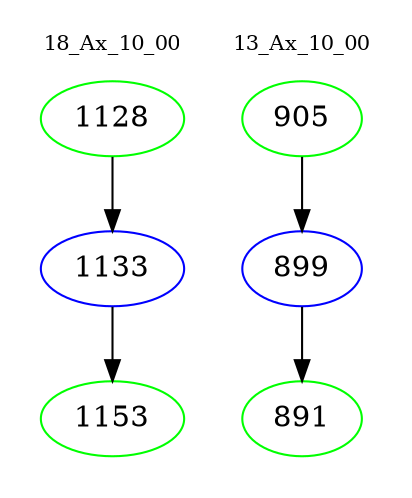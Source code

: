 digraph{
subgraph cluster_0 {
color = white
label = "18_Ax_10_00";
fontsize=10;
T0_1128 [label="1128", color="green"]
T0_1128 -> T0_1133 [color="black"]
T0_1133 [label="1133", color="blue"]
T0_1133 -> T0_1153 [color="black"]
T0_1153 [label="1153", color="green"]
}
subgraph cluster_1 {
color = white
label = "13_Ax_10_00";
fontsize=10;
T1_905 [label="905", color="green"]
T1_905 -> T1_899 [color="black"]
T1_899 [label="899", color="blue"]
T1_899 -> T1_891 [color="black"]
T1_891 [label="891", color="green"]
}
}
